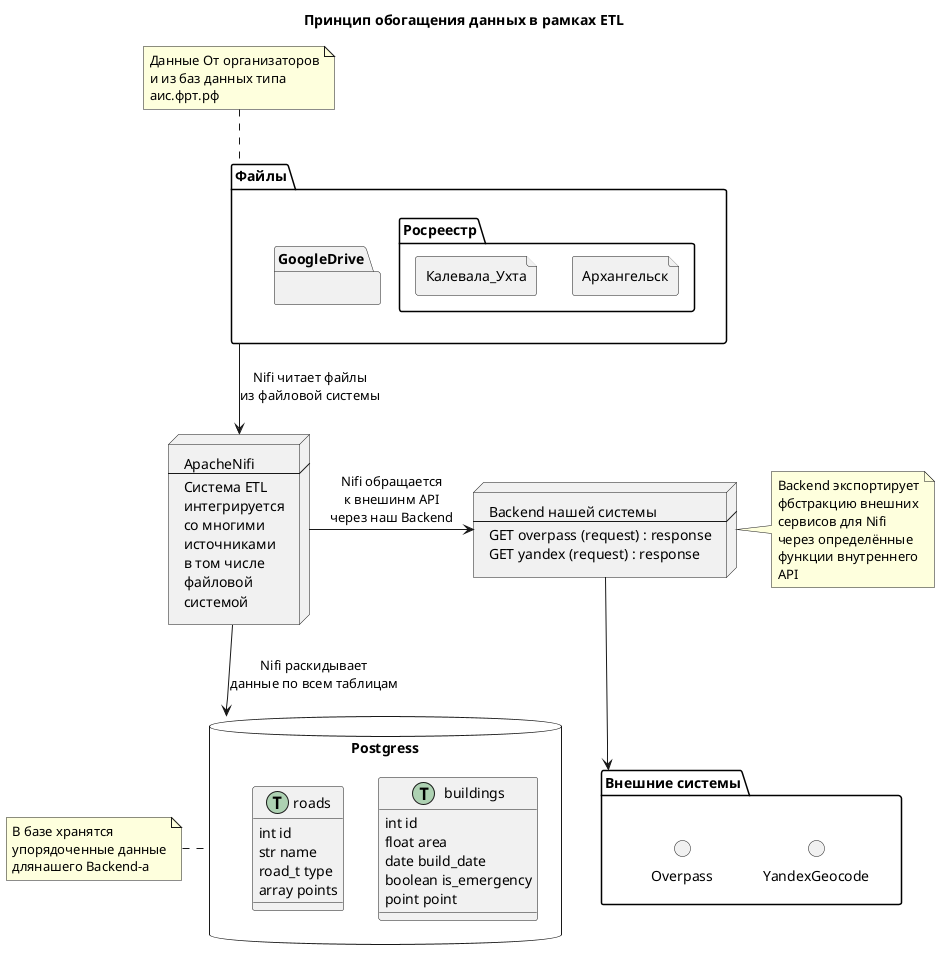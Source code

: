 @startuml etl

allowmixing

title Принцип обогащения данных в рамках ETL

database Postgress {
    class buildings << (T,#ADD1B2) >> {
        int id
        float area
        date build_date
        boolean is_emergency
        point point
    }
    class roads << (T,#ADD1B2) >> {
        int id
        str name
        road_t type
        array points
    }
}
note left of Postgress
В базе хранятся
упорядоченные данные
длянашего Backend-а
end note

package Файлы {
    namespace GoogleDrive {
        file buildings
        file roads
    }
    namespace Росреестр {
        file Архангельск
        file Калевала_Ухта
    }
}
note top of Файлы
Данные От организаторов
и из баз данных типа
аис.фрт.рф
end note

package "Внешние системы" as external {
    () YandexGeocode
    () Overpass
}

node Backend [
    Backend нашей системы
    --
    GET overpass (request) : response
    GET yandex (request) : response
]
note right of Backend
Backend экспортирует
фбстракцию внешних
сервисов для Nifi
через определённые
функции внутреннего
API
end note

node ApacheNifi [
    ApacheNifi
    --
    Система ETL
    интегрируется
    со многими
    источниками
    в том числе
    файловой
    системой
]

ApacheNifi --> Postgress : Nifi раскидывает\nданные по всем таблицам
Файлы --> ApacheNifi : Nifi читает файлы\nиз файловой системы
ApacheNifi -right-> Backend : Nifi обращается\nк внешинм API\nчерез наш Backend
Backend --> external

@enduml
